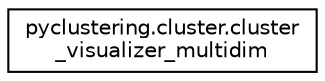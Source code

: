 digraph "Graphical Class Hierarchy"
{
 // INTERACTIVE_SVG=YES
 // LATEX_PDF_SIZE
  edge [fontname="Helvetica",fontsize="10",labelfontname="Helvetica",labelfontsize="10"];
  node [fontname="Helvetica",fontsize="10",shape=record];
  rankdir="LR";
  Node0 [label="pyclustering.cluster.cluster\l_visualizer_multidim",height=0.2,width=0.4,color="black", fillcolor="white", style="filled",URL="$dc/d6b/classpyclustering_1_1cluster_1_1cluster__visualizer__multidim.html",tooltip="Visualizer for cluster in multi-dimensional data."];
}

